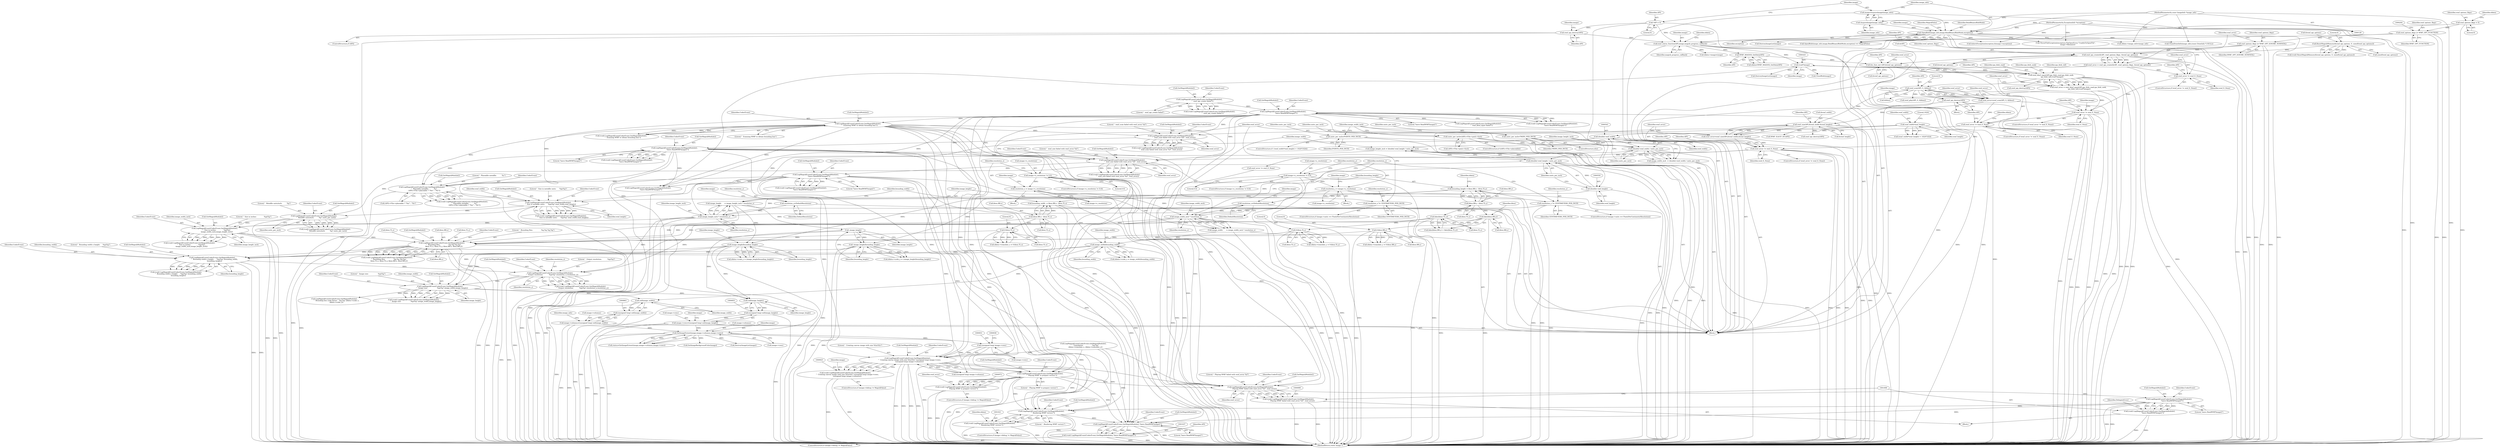 digraph "0_ImageMagick_f6e9d0d9955e85bdd7540b251cd50d598dacc5e6_74@pointer" {
"1000930" [label="(Call,(unsigned long) image->rows)"];
"1000896" [label="(Call,SetImageExtent(image,image->columns,image->rows))"];
"1000324" [label="(Call,(void*)image)"];
"1000258" [label="(Call,wmf_status_function(API,image,magick_progress_callback))"];
"1000234" [label="(Call,wmf_api_destroy(API))"];
"1000155" [label="(Call,*API = 0)"];
"1000166" [label="(Call,OpenBlob(image_info,image,ReadBinaryBlobMode,exception))"];
"1000162" [label="(Call,AcquireImage(image_info))"];
"1000129" [label="(MethodParameterIn,const ImageInfo *image_info)"];
"1000160" [label="(Call,image=AcquireImage(image_info))"];
"1000130" [label="(MethodParameterIn,ExceptionInfo *exception)"];
"1000858" [label="(Call,image->columns=(unsigned long) ceil(image_width))"];
"1000862" [label="(Call,(unsigned long) ceil(image_width))"];
"1000864" [label="(Call,ceil(image_width))"];
"1000754" [label="(Call,LogMagickEvent(CoderEvent,GetMagickModule(),\n        \"  Image size:                  %gx%g\",image_width,image_height))"];
"1000746" [label="(Call,LogMagickEvent(CoderEvent,GetMagickModule(),\n        \"  Output resolution:           %gx%g\",resolution_x,resolution_y))"];
"1000738" [label="(Call,LogMagickEvent(CoderEvent,GetMagickModule(),\n        \"  Bounding width x height:     %gx%g\",bounding_width,\n        bounding_height))"];
"1000712" [label="(Call,LogMagickEvent(CoderEvent,GetMagickModule(),\n        \"  Bounding Box:                %g,%g %g,%g\",\n        bbox.TL.x, bbox.TL.y, bbox.BR.x, bbox.BR.y))"];
"1000704" [label="(Call,LogMagickEvent(CoderEvent,GetMagickModule(),\n        \"  Size in inches:              %gx%g\",\n        image_width_inch,image_height_inch))"];
"1000697" [label="(Call,LogMagickEvent(CoderEvent,GetMagickModule(),\n        \"  Metafile units/inch:         %g\",units_per_inch))"];
"1000689" [label="(Call,LogMagickEvent(CoderEvent,GetMagickModule(),\n        \"  Size in metafile units:      %gx%g\",wmf_width,wmf_height))"];
"1000675" [label="(Call,LogMagickEvent(CoderEvent,GetMagickModule(),\n         \"  Placeable metafile:          %s\",\n         (API)->File->placeable ? \"Yes\" : \"No\"))"];
"1000376" [label="(Call,LogMagickEvent(CoderEvent,GetMagickModule(),\n      \"  Scanning WMF to obtain bounding box\"))"];
"1000251" [label="(Call,LogMagickEvent(CoderEvent,GetMagickModule(),\n            \"leave ReadWMFImage()\"))"];
"1000245" [label="(Call,LogMagickEvent(CoderEvent,GetMagickModule(),\n            \"  wmf_api_create failed\"))"];
"1000410" [label="(Call,LogMagickEvent(CoderEvent,GetMagickModule(),\n            \"leave ReadWMFImage()\"))"];
"1000403" [label="(Call,LogMagickEvent(CoderEvent,GetMagickModule(),\n            \"  wmf_scan failed with wmf_error %d\", wmf_error))"];
"1000388" [label="(Call,wmf_error != wmf_E_None)"];
"1000380" [label="(Call,wmf_error=wmf_scan(API, 0, &bbox))"];
"1000382" [label="(Call,wmf_scan(API, 0, &bbox))"];
"1000319" [label="(Call,wmf_bbuf_input(API,ipa_blob_read,ipa_blob_seek,\n    ipa_blob_tell,(void*)image))"];
"1000313" [label="(Call,lite_font_init (API,&wmf_api_options))"];
"1000264" [label="(Call,WMF_MAGICK_GetData(API))"];
"1000221" [label="(Call,wmf_api_create(&API, wmf_options_flags, &wmf_api_options))"];
"1000216" [label="(Call,wmf_options_flags |= WMF_OPT_IGNORE_NONFATAL)"];
"1000200" [label="(Call,wmf_options_flags |= WMF_OPT_FUNCTION)"];
"1000146" [label="(Call,wmf_options_flags = 0)"];
"1000205" [label="(Call,ResetMagickMemory(&wmf_api_options, 0, sizeof(wmf_api_options)))"];
"1000328" [label="(Call,wmf_error != wmf_E_None)"];
"1000317" [label="(Call,wmf_error = wmf_bbuf_input(API,ipa_blob_read,ipa_blob_seek,\n    ipa_blob_tell,(void*)image))"];
"1000228" [label="(Call,wmf_error != wmf_E_None)"];
"1000219" [label="(Call,wmf_error = wmf_api_create(&API, wmf_options_flags, &wmf_api_options))"];
"1000501" [label="(Call,LogMagickEvent(CoderEvent,GetMagickModule(),\n            \"leave ReadWMFImage()\"))"];
"1000494" [label="(Call,LogMagickEvent(CoderEvent,GetMagickModule(),\n            \"  wmf_size failed with wmf_error %d\", wmf_error))"];
"1000479" [label="(Call,wmf_error != wmf_E_None)"];
"1000470" [label="(Call,wmf_error=wmf_size(API,&wmf_width,&wmf_height))"];
"1000472" [label="(Call,wmf_size(API,&wmf_width,&wmf_height))"];
"1000392" [label="(Call,wmf_api_destroy(API))"];
"1000542" [label="(Call,(double) wmf_width)"];
"1000526" [label="(Call,wmf_width*wmf_height)"];
"1000549" [label="(Call,(double) wmf_height)"];
"1000548" [label="(Call,(double) wmf_height / units_per_inch)"];
"1000541" [label="(Call,(double) wmf_width / units_per_inch)"];
"1000532" [label="(Call,units_per_inch=POINTS_PER_INCH)"];
"1000514" [label="(Call,units_per_inch=(API)->File->pmh->Inch)"];
"1000536" [label="(Call,units_per_inch=TWIPS_PER_INCH)"];
"1000555" [label="(Call,image_width_inch * resolution_x)"];
"1000539" [label="(Call,image_width_inch  = (double) wmf_width / units_per_inch)"];
"1000456" [label="(Call,resolution_x = image->x_resolution)"];
"1000450" [label="(Call,image->x_resolution != 0.0)"];
"1000467" [label="(Call,resolution_x *= CENTIMETERS_PER_INCH)"];
"1000446" [label="(Call,resolution_x=DefaultResolution)"];
"1000560" [label="(Call,image_height_inch * resolution_y)"];
"1000546" [label="(Call,image_height_inch = (double) wmf_height / units_per_inch)"];
"1000422" [label="(Call,resolution_y=DefaultResolution)"];
"1000432" [label="(Call,resolution_y = image->y_resolution)"];
"1000426" [label="(Call,image->y_resolution != 0.0)"];
"1000443" [label="(Call,resolution_y *= CENTIMETERS_PER_INCH)"];
"1000600" [label="(Call,0-bbox.TL.x)"];
"1000565" [label="(Call,bbox.BR.x - bbox.TL.x)"];
"1000638" [label="(Call,0-bbox.TL.y)"];
"1000620" [label="(Call,fabs(bbox.TL.y))"];
"1000578" [label="(Call,bbox.BR.y - bbox.TL.y)"];
"1000659" [label="(Call,0-bbox.BR.y)"];
"1000614" [label="(Call,fabs(bbox.BR.y))"];
"1000593" [label="(Call,image_width/bounding_width)"];
"1000553" [label="(Call,image_width       = image_width_inch * resolution_x)"];
"1000563" [label="(Call,bounding_width  = bbox.BR.x - bbox.TL.x)"];
"1000631" [label="(Call,image_height/bounding_height)"];
"1000558" [label="(Call,image_height      = image_height_inch * resolution_y)"];
"1000576" [label="(Call,bounding_height = bbox.BR.y - bbox.TL.y)"];
"1000651" [label="(Call,-image_height/bounding_height)"];
"1000652" [label="(Call,-image_height)"];
"1000850" [label="(Call,image->rows=(unsigned long) ceil(image_height))"];
"1000854" [label="(Call,(unsigned long) ceil(image_height))"];
"1000856" [label="(Call,ceil(image_height))"];
"1000926" [label="(Call,LogMagickEvent(CoderEvent,GetMagickModule(),\n        \"  Creating canvas image with size %lux%lu\",(unsigned long) image->rows,\n       (unsigned long) image->columns))"];
"1000924" [label="(Call,(void) LogMagickEvent(CoderEvent,GetMagickModule(),\n        \"  Creating canvas image with size %lux%lu\",(unsigned long) image->rows,\n       (unsigned long) image->columns))"];
"1000973" [label="(Call,LogMagickEvent(CoderEvent,GetMagickModule(),\n      \"  Playing WMF to prepare vectors\"))"];
"1000971" [label="(Call,(void) LogMagickEvent(CoderEvent,GetMagickModule(),\n      \"  Playing WMF to prepare vectors\"))"];
"1001000" [label="(Call,LogMagickEvent(CoderEvent,GetMagickModule(),\n            \"  Playing WMF failed with wmf_error %d\", wmf_error))"];
"1000998" [label="(Call,(void) LogMagickEvent(CoderEvent,GetMagickModule(),\n            \"  Playing WMF failed with wmf_error %d\", wmf_error))"];
"1001007" [label="(Call,LogMagickEvent(CoderEvent,GetMagickModule(),\n            \"leave ReadWMFImage()\"))"];
"1001005" [label="(Call,(void) LogMagickEvent(CoderEvent,GetMagickModule(),\n            \"leave ReadWMFImage()\"))"];
"1001022" [label="(Call,LogMagickEvent(CoderEvent,GetMagickModule(),\n      \"  Rendering WMF vectors\"))"];
"1001020" [label="(Call,(void) LogMagickEvent(CoderEvent,GetMagickModule(),\n      \"  Rendering WMF vectors\"))"];
"1001038" [label="(Call,LogMagickEvent(CoderEvent,GetMagickModule(),\"leave ReadWMFImage()\"))"];
"1001036" [label="(Call,(void) LogMagickEvent(CoderEvent,GetMagickModule(),\"leave ReadWMFImage()\"))"];
"1000752" [label="(Call,(void) LogMagickEvent(CoderEvent,GetMagickModule(),\n        \"  Image size:                  %gx%g\",image_width,image_height))"];
"1000639" [label="(Literal,0)"];
"1000479" [label="(Call,wmf_error != wmf_E_None)"];
"1000498" [label="(Identifier,wmf_error)"];
"1000869" [label="(Identifier,image_info)"];
"1000877" [label="(Call,CloseBlob(image))"];
"1000901" [label="(Call,image->rows)"];
"1000897" [label="(Identifier,image)"];
"1000710" [label="(Call,(void) LogMagickEvent(CoderEvent,GetMagickModule(),\n        \"  Bounding Box:                %g,%g %g,%g\",\n        bbox.TL.x, bbox.TL.y, bbox.BR.x, bbox.BR.y))"];
"1000234" [label="(Call,wmf_api_destroy(API))"];
"1000713" [label="(Identifier,CoderEvent)"];
"1000751" [label="(Identifier,resolution_y)"];
"1000162" [label="(Call,AcquireImage(image_info))"];
"1000248" [label="(Literal,\"  wmf_api_create failed\")"];
"1000314" [label="(Identifier,API)"];
"1000546" [label="(Call,image_height_inch = (double) wmf_height / units_per_inch)"];
"1000558" [label="(Call,image_height      = image_height_inch * resolution_y)"];
"1000579" [label="(Call,bbox.BR.y)"];
"1000384" [label="(Literal,0)"];
"1000749" [label="(Literal,\"  Output resolution:           %gx%g\")"];
"1000692" [label="(Literal,\"  Size in metafile units:      %gx%g\")"];
"1000427" [label="(Call,image->y_resolution)"];
"1000549" [label="(Call,(double) wmf_height)"];
"1000243" [label="(Call,(void) LogMagickEvent(CoderEvent,GetMagickModule(),\n            \"  wmf_api_create failed\"))"];
"1000534" [label="(Identifier,POINTS_PER_INCH)"];
"1000594" [label="(Identifier,image_width)"];
"1000997" [label="(Block,)"];
"1000222" [label="(Call,&API)"];
"1001030" [label="(ControlStructure,if (image->debug != MagickFalse))"];
"1001001" [label="(Identifier,CoderEvent)"];
"1000561" [label="(Identifier,image_height_inch)"];
"1000651" [label="(Call,-image_height/bounding_height)"];
"1000857" [label="(Identifier,image_height)"];
"1000898" [label="(Call,image->columns)"];
"1000449" [label="(ControlStructure,if (image->x_resolution != 0.0))"];
"1000502" [label="(Identifier,CoderEvent)"];
"1000313" [label="(Call,lite_font_init (API,&wmf_api_options))"];
"1000216" [label="(Call,wmf_options_flags |= WMF_OPT_IGNORE_NONFATAL)"];
"1000148" [label="(Literal,0)"];
"1000147" [label="(Identifier,wmf_options_flags)"];
"1000998" [label="(Call,(void) LogMagickEvent(CoderEvent,GetMagickModule(),\n            \"  Playing WMF failed with wmf_error %d\", wmf_error))"];
"1000690" [label="(Identifier,CoderEvent)"];
"1000536" [label="(Call,units_per_inch=TWIPS_PER_INCH)"];
"1000401" [label="(Call,(void) LogMagickEvent(CoderEvent,GetMagickModule(),\n            \"  wmf_scan failed with wmf_error %d\", wmf_error))"];
"1000894" [label="(Call,status=SetImageExtent(image,image->columns,image->rows))"];
"1000455" [label="(Block,)"];
"1000156" [label="(Identifier,API)"];
"1000758" [label="(Identifier,image_width)"];
"1000652" [label="(Call,-image_height)"];
"1000472" [label="(Call,wmf_size(API,&wmf_width,&wmf_height))"];
"1000163" [label="(Identifier,image_info)"];
"1000392" [label="(Call,wmf_api_destroy(API))"];
"1000862" [label="(Call,(unsigned long) ceil(image_width))"];
"1000864" [label="(Call,ceil(image_width))"];
"1000973" [label="(Call,LogMagickEvent(CoderEvent,GetMagickModule(),\n      \"  Playing WMF to prepare vectors\"))"];
"1000478" [label="(ControlStructure,if (wmf_error != wmf_E_None))"];
"1000232" [label="(ControlStructure,if (API))"];
"1000742" [label="(Identifier,bounding_width)"];
"1000218" [label="(Identifier,WMF_OPT_IGNORE_NONFATAL)"];
"1000380" [label="(Call,wmf_error=wmf_scan(API, 0, &bbox))"];
"1000324" [label="(Call,(void*)image)"];
"1000976" [label="(Literal,\"  Playing WMF to prepare vectors\")"];
"1000235" [label="(Identifier,API)"];
"1000554" [label="(Identifier,image_width)"];
"1000539" [label="(Call,image_width_inch  = (double) wmf_width / units_per_inch)"];
"1000353" [label="(Call,ThrowFileException(exception,FileOpenError,\"UnableToOpenFile\",\n        image->filename))"];
"1000731" [label="(Call,bbox.BR.y)"];
"1000264" [label="(Call,WMF_MAGICK_GetData(API))"];
"1000426" [label="(Call,image->y_resolution != 0.0)"];
"1000631" [label="(Call,image_height/bounding_height)"];
"1001022" [label="(Call,LogMagickEvent(CoderEvent,GetMagickModule(),\n      \"  Rendering WMF vectors\"))"];
"1000160" [label="(Call,image=AcquireImage(image_info))"];
"1000425" [label="(ControlStructure,if (image->y_resolution != 0.0))"];
"1000381" [label="(Identifier,wmf_error)"];
"1000677" [label="(Call,GetMagickModule())"];
"1000963" [label="(Call,SetImageBackgroundColor(image))"];
"1001038" [label="(Call,LogMagickEvent(CoderEvent,GetMagickModule(),\"leave ReadWMFImage()\"))"];
"1000541" [label="(Call,(double) wmf_width / units_per_inch)"];
"1000556" [label="(Identifier,image_width_inch)"];
"1000393" [label="(Identifier,API)"];
"1001036" [label="(Call,(void) LogMagickEvent(CoderEvent,GetMagickModule(),\"leave ReadWMFImage()\"))"];
"1000535" [label="(ControlStructure,else)"];
"1000202" [label="(Identifier,WMF_OPT_FUNCTION)"];
"1000566" [label="(Call,bbox.BR.x)"];
"1000437" [label="(ControlStructure,if (image->units == PixelsPerCentimeterResolution))"];
"1000748" [label="(Call,GetMagickModule())"];
"1000205" [label="(Call,ResetMagickMemory(&wmf_api_options, 0, sizeof(wmf_api_options)))"];
"1000391" [label="(Block,)"];
"1000927" [label="(Identifier,CoderEvent)"];
"1001000" [label="(Call,LogMagickEvent(CoderEvent,GetMagickModule(),\n            \"  Playing WMF failed with wmf_error %d\", wmf_error))"];
"1000679" [label="(Call,(API)->File->placeable ? \"Yes\" : \"No\")"];
"1000501" [label="(Call,LogMagickEvent(CoderEvent,GetMagickModule(),\n            \"leave ReadWMFImage()\"))"];
"1000497" [label="(Literal,\"  wmf_size failed with wmf_error %d\")"];
"1000445" [label="(Identifier,CENTIMETERS_PER_INCH)"];
"1000704" [label="(Call,LogMagickEvent(CoderEvent,GetMagickModule(),\n        \"  Size in inches:              %gx%g\",\n        image_width_inch,image_height_inch))"];
"1000709" [label="(Identifier,image_height_inch)"];
"1000254" [label="(Literal,\"leave ReadWMFImage()\")"];
"1000461" [label="(ControlStructure,if (image->units == PixelsPerCentimeterResolution))"];
"1000385" [label="(Call,&bbox)"];
"1001024" [label="(Call,GetMagickModule())"];
"1000697" [label="(Call,LogMagickEvent(CoderEvent,GetMagickModule(),\n        \"  Metafile units/inch:         %g\",units_per_inch))"];
"1000167" [label="(Identifier,image_info)"];
"1000747" [label="(Identifier,CoderEvent)"];
"1000422" [label="(Call,resolution_y=DefaultResolution)"];
"1000600" [label="(Call,0-bbox.TL.x)"];
"1000431" [label="(Block,)"];
"1000225" [label="(Call,&wmf_api_options)"];
"1000975" [label="(Call,GetMagickModule())"];
"1000251" [label="(Call,LogMagickEvent(CoderEvent,GetMagickModule(),\n            \"leave ReadWMFImage()\"))"];
"1000708" [label="(Identifier,image_width_inch)"];
"1000194" [label="(Call,DestroyImageList(image))"];
"1000271" [label="(Call,ddata->image_info=image_info)"];
"1000219" [label="(Call,wmf_error = wmf_api_create(&API, wmf_options_flags, &wmf_api_options))"];
"1000263" [label="(Identifier,ddata)"];
"1001039" [label="(Identifier,CoderEvent)"];
"1000388" [label="(Call,wmf_error != wmf_E_None)"];
"1000397" [label="(Identifier,image)"];
"1000457" [label="(Identifier,resolution_x)"];
"1000458" [label="(Call,image->x_resolution)"];
"1000916" [label="(Call,DestroyImageList(image))"];
"1000262" [label="(Call,ddata=WMF_MAGICK_GetData(API))"];
"1000377" [label="(Identifier,CoderEvent)"];
"1000406" [label="(Literal,\"  wmf_scan failed with wmf_error %d\")"];
"1000320" [label="(Identifier,API)"];
"1000152" [label="(Identifier,ddata)"];
"1000530" [label="(Literal,1024)"];
"1000627" [label="(Call,ddata->scale_y = (image_height/bounding_height))"];
"1000965" [label="(ControlStructure,if (image->debug != MagickFalse))"];
"1000551" [label="(Identifier,wmf_height)"];
"1000736" [label="(Call,(void) LogMagickEvent(CoderEvent,GetMagickModule(),\n        \"  Bounding width x height:     %gx%g\",bounding_width,\n        bounding_height))"];
"1000492" [label="(Call,(void) LogMagickEvent(CoderEvent,GetMagickModule(),\n            \"  wmf_size failed with wmf_error %d\", wmf_error))"];
"1000746" [label="(Call,LogMagickEvent(CoderEvent,GetMagickModule(),\n        \"  Output resolution:           %gx%g\",resolution_x,resolution_y))"];
"1000496" [label="(Call,GetMagickModule())"];
"1000790" [label="(Call,WMF_ELICIT_DC(API))"];
"1000508" [label="(ControlStructure,if ((API)->File->placeable))"];
"1000326" [label="(Identifier,image)"];
"1000433" [label="(Identifier,resolution_y)"];
"1000623" [label="(Identifier,bbox)"];
"1000168" [label="(Identifier,image)"];
"1000673" [label="(Call,(void) LogMagickEvent(CoderEvent,GetMagickModule(),\n         \"  Placeable metafile:          %s\",\n         (API)->File->placeable ? \"Yes\" : \"No\"))"];
"1001005" [label="(Call,(void) LogMagickEvent(CoderEvent,GetMagickModule(),\n            \"leave ReadWMFImage()\"))"];
"1000532" [label="(Call,units_per_inch=POINTS_PER_INCH)"];
"1000220" [label="(Identifier,wmf_error)"];
"1000474" [label="(Call,&wmf_width)"];
"1000985" [label="(Call,wmf_error != wmf_E_None)"];
"1000533" [label="(Identifier,units_per_inch)"];
"1000227" [label="(ControlStructure,if (wmf_error != wmf_E_None))"];
"1000526" [label="(Call,wmf_width*wmf_height)"];
"1000315" [label="(Call,&wmf_api_options)"];
"1000514" [label="(Call,units_per_inch=(API)->File->pmh->Inch)"];
"1000620" [label="(Call,fabs(bbox.TL.y))"];
"1001023" [label="(Identifier,CoderEvent)"];
"1000203" [label="(Call,(void) ResetMagickMemory(&wmf_api_options, 0, sizeof(wmf_api_options)))"];
"1000860" [label="(Identifier,image)"];
"1000332" [label="(Call,wmf_api_destroy(API))"];
"1000614" [label="(Call,fabs(bbox.BR.y))"];
"1000647" [label="(Call,ddata->scale_y = (-image_height/bounding_height))"];
"1000741" [label="(Literal,\"  Bounding width x height:     %gx%g\")"];
"1001002" [label="(Call,GetMagickModule())"];
"1000343" [label="(Call,LogMagickEvent(CoderEvent,GetMagickModule(),\n            \"  wmf_bbuf_input failed\"))"];
"1000744" [label="(Call,(void) LogMagickEvent(CoderEvent,GetMagickModule(),\n        \"  Output resolution:           %gx%g\",resolution_x,resolution_y))"];
"1001041" [label="(Literal,\"leave ReadWMFImage()\")"];
"1000494" [label="(Call,LogMagickEvent(CoderEvent,GetMagickModule(),\n            \"  wmf_size failed with wmf_error %d\", wmf_error))"];
"1000266" [label="(Call,ddata->image=image)"];
"1000483" [label="(Call,wmf_api_destroy(API))"];
"1000943" [label="(Identifier,image)"];
"1000200" [label="(Call,wmf_options_flags |= WMF_OPT_FUNCTION)"];
"1001028" [label="(Identifier,ddata)"];
"1000410" [label="(Call,LogMagickEvent(CoderEvent,GetMagickModule(),\n            \"leave ReadWMFImage()\"))"];
"1000715" [label="(Literal,\"  Bounding Box:                %g,%g %g,%g\")"];
"1000166" [label="(Call,OpenBlob(image_info,image,ReadBinaryBlobMode,exception))"];
"1000562" [label="(Identifier,resolution_y)"];
"1000379" [label="(Literal,\"  Scanning WMF to obtain bounding box\")"];
"1000208" [label="(Literal,0)"];
"1000428" [label="(Identifier,image)"];
"1000330" [label="(Identifier,wmf_E_None)"];
"1000865" [label="(Identifier,image_width)"];
"1000756" [label="(Call,GetMagickModule())"];
"1000887" [label="(Call,LogMagickEvent(CoderEvent,GetMagickModule(),\n           \"leave ReadWMFImage()\"))"];
"1000979" [label="(Call,wmf_play(API, 0, &bbox))"];
"1000424" [label="(Identifier,DefaultResolution)"];
"1000553" [label="(Call,image_width       = image_width_inch * resolution_x)"];
"1000515" [label="(Identifier,units_per_inch)"];
"1000452" [label="(Identifier,image)"];
"1000755" [label="(Identifier,CoderEvent)"];
"1000454" [label="(Literal,0.0)"];
"1000660" [label="(Literal,0)"];
"1000448" [label="(Identifier,DefaultResolution)"];
"1000932" [label="(Call,image->rows)"];
"1001008" [label="(Identifier,CoderEvent)"];
"1000706" [label="(Call,GetMagickModule())"];
"1000633" [label="(Identifier,bounding_height)"];
"1000430" [label="(Literal,0.0)"];
"1000615" [label="(Call,bbox.BR.y)"];
"1000130" [label="(MethodParameterIn,ExceptionInfo *exception)"];
"1000659" [label="(Call,0-bbox.BR.y)"];
"1000716" [label="(Call,bbox.TL.x)"];
"1000678" [label="(Literal,\"  Placeable metafile:          %s\")"];
"1000469" [label="(Identifier,CENTIMETERS_PER_INCH)"];
"1000407" [label="(Identifier,wmf_error)"];
"1000571" [label="(Call,bbox.TL.x)"];
"1000689" [label="(Call,LogMagickEvent(CoderEvent,GetMagickModule(),\n        \"  Size in metafile units:      %gx%g\",wmf_width,wmf_height))"];
"1000596" [label="(Call,ddata->translate_x = 0-bbox.TL.x)"];
"1000714" [label="(Call,GetMagickModule())"];
"1000654" [label="(Identifier,bounding_height)"];
"1000224" [label="(Identifier,wmf_options_flags)"];
"1000974" [label="(Identifier,CoderEvent)"];
"1001003" [label="(Literal,\"  Playing WMF failed with wmf_error %d\")"];
"1001004" [label="(Identifier,wmf_error)"];
"1000595" [label="(Identifier,bounding_width)"];
"1000446" [label="(Call,resolution_x=DefaultResolution)"];
"1000559" [label="(Identifier,image_height)"];
"1000909" [label="(Call,InheritException(exception,&image->exception))"];
"1000544" [label="(Identifier,wmf_width)"];
"1000759" [label="(Identifier,image_height)"];
"1000434" [label="(Call,image->y_resolution)"];
"1000726" [label="(Call,bbox.BR.x)"];
"1000239" [label="(Identifier,image)"];
"1000319" [label="(Call,wmf_bbuf_input(API,ipa_blob_read,ipa_blob_seek,\n    ipa_blob_tell,(void*)image))"];
"1000161" [label="(Identifier,image)"];
"1000503" [label="(Call,GetMagickModule())"];
"1001009" [label="(Call,GetMagickModule())"];
"1000456" [label="(Call,resolution_x = image->x_resolution)"];
"1000858" [label="(Call,image->columns=(unsigned long) ceil(image_width))"];
"1000929" [label="(Literal,\"  Creating canvas image with size %lux%lu\")"];
"1000576" [label="(Call,bounding_height = bbox.BR.y - bbox.TL.y)"];
"1000484" [label="(Identifier,API)"];
"1001025" [label="(Literal,\"  Rendering WMF vectors\")"];
"1000926" [label="(Call,LogMagickEvent(CoderEvent,GetMagickModule(),\n        \"  Creating canvas image with size %lux%lu\",(unsigned long) image->rows,\n       (unsigned long) image->columns))"];
"1000333" [label="(Identifier,API)"];
"1000383" [label="(Identifier,API)"];
"1000481" [label="(Identifier,wmf_E_None)"];
"1000555" [label="(Call,image_width_inch * resolution_x)"];
"1000206" [label="(Call,&wmf_api_options)"];
"1000228" [label="(Call,wmf_error != wmf_E_None)"];
"1000451" [label="(Call,image->x_resolution)"];
"1000411" [label="(Identifier,CoderEvent)"];
"1000701" [label="(Identifier,units_per_inch)"];
"1000971" [label="(Call,(void) LogMagickEvent(CoderEvent,GetMagickModule(),\n      \"  Playing WMF to prepare vectors\"))"];
"1000557" [label="(Identifier,resolution_x)"];
"1000640" [label="(Call,bbox.TL.y)"];
"1000473" [label="(Identifier,API)"];
"1000757" [label="(Literal,\"  Image size:                  %gx%g\")"];
"1000221" [label="(Call,wmf_api_create(&API, wmf_options_flags, &wmf_api_options))"];
"1000935" [label="(Call,(unsigned long) image->columns)"];
"1000129" [label="(MethodParameterIn,const ImageInfo *image_info)"];
"1000376" [label="(Call,LogMagickEvent(CoderEvent,GetMagickModule(),\n      \"  Scanning WMF to obtain bounding box\"))"];
"1000209" [label="(Call,sizeof(wmf_api_options))"];
"1000249" [label="(Call,(void) LogMagickEvent(CoderEvent,GetMagickModule(),\n            \"leave ReadWMFImage()\"))"];
"1000750" [label="(Identifier,resolution_x)"];
"1000468" [label="(Identifier,resolution_x)"];
"1000229" [label="(Identifier,wmf_error)"];
"1000405" [label="(Call,GetMagickModule())"];
"1000601" [label="(Literal,0)"];
"1000170" [label="(Identifier,exception)"];
"1000389" [label="(Identifier,wmf_error)"];
"1000258" [label="(Call,wmf_status_function(API,image,magick_progress_callback))"];
"1000707" [label="(Literal,\"  Size in inches:              %gx%g\")"];
"1000413" [label="(Literal,\"leave ReadWMFImage()\")"];
"1001020" [label="(Call,(void) LogMagickEvent(CoderEvent,GetMagickModule(),\n      \"  Rendering WMF vectors\"))"];
"1000693" [label="(Identifier,wmf_width)"];
"1000495" [label="(Identifier,CoderEvent)"];
"1000705" [label="(Identifier,CoderEvent)"];
"1000329" [label="(Identifier,wmf_error)"];
"1001040" [label="(Call,GetMagickModule())"];
"1000552" [label="(Identifier,units_per_inch)"];
"1000525" [label="(Call,(wmf_width*wmf_height) < 1024*1024)"];
"1000201" [label="(Identifier,wmf_options_flags)"];
"1000259" [label="(Identifier,API)"];
"1000390" [label="(Identifier,wmf_E_None)"];
"1000560" [label="(Call,image_height_inch * resolution_y)"];
"1000591" [label="(Identifier,ddata)"];
"1000540" [label="(Identifier,image_width_inch)"];
"1000217" [label="(Identifier,wmf_options_flags)"];
"1000252" [label="(Identifier,CoderEvent)"];
"1000564" [label="(Identifier,bounding_width)"];
"1000547" [label="(Identifier,image_height_inch)"];
"1000563" [label="(Call,bounding_width  = bbox.BR.x - bbox.TL.x)"];
"1000443" [label="(Call,resolution_y *= CENTIMETERS_PER_INCH)"];
"1000382" [label="(Call,wmf_scan(API, 0, &bbox))"];
"1000721" [label="(Call,bbox.TL.y)"];
"1000450" [label="(Call,image->x_resolution != 0.0)"];
"1000653" [label="(Identifier,image_height)"];
"1000131" [label="(Block,)"];
"1000378" [label="(Call,GetMagickModule())"];
"1000634" [label="(Call,ddata->translate_y = 0-bbox.TL.y)"];
"1000528" [label="(Identifier,wmf_height)"];
"1000423" [label="(Identifier,resolution_y)"];
"1000260" [label="(Identifier,image)"];
"1000632" [label="(Identifier,image_height)"];
"1000694" [label="(Identifier,wmf_height)"];
"1000524" [label="(ControlStructure,if ( (wmf_width*wmf_height) < 1024*1024))"];
"1000419" [label="(Identifier,ddata)"];
"1000280" [label="(Call,CloneDrawInfo(image_info,(const DrawInfo *) NULL))"];
"1000253" [label="(Call,GetMagickModule())"];
"1001050" [label="(MethodReturn,static Image *)"];
"1000504" [label="(Literal,\"leave ReadWMFImage()\")"];
"1000403" [label="(Call,LogMagickEvent(CoderEvent,GetMagickModule(),\n            \"  wmf_scan failed with wmf_error %d\", wmf_error))"];
"1001007" [label="(Call,LogMagickEvent(CoderEvent,GetMagickModule(),\n            \"leave ReadWMFImage()\"))"];
"1000321" [label="(Identifier,ipa_blob_read)"];
"1000700" [label="(Literal,\"  Metafile units/inch:         %g\")"];
"1000246" [label="(Identifier,CoderEvent)"];
"1000387" [label="(ControlStructure,if (wmf_error != wmf_E_None))"];
"1000447" [label="(Identifier,resolution_x)"];
"1000165" [label="(Call,OpenBlob(image_info,image,ReadBinaryBlobMode,exception) == MagickFalse)"];
"1000851" [label="(Call,image->rows)"];
"1000247" [label="(Call,GetMagickModule())"];
"1000362" [label="(Call,DestroyImageList(image))"];
"1000738" [label="(Call,LogMagickEvent(CoderEvent,GetMagickModule(),\n        \"  Bounding width x height:     %gx%g\",bounding_width,\n        bounding_height))"];
"1000928" [label="(Call,GetMagickModule())"];
"1000687" [label="(Call,(void) LogMagickEvent(CoderEvent,GetMagickModule(),\n        \"  Size in metafile units:      %gx%g\",wmf_width,wmf_height))"];
"1000476" [label="(Call,&wmf_height)"];
"1000584" [label="(Call,bbox.TL.y)"];
"1000527" [label="(Identifier,wmf_width)"];
"1000467" [label="(Call,resolution_x *= CENTIMETERS_PER_INCH)"];
"1000850" [label="(Call,image->rows=(unsigned long) ceil(image_height))"];
"1000676" [label="(Identifier,CoderEvent)"];
"1000545" [label="(Identifier,units_per_inch)"];
"1000516" [label="(Call,(API)->File->pmh->Inch)"];
"1000146" [label="(Call,wmf_options_flags = 0)"];
"1000754" [label="(Call,LogMagickEvent(CoderEvent,GetMagickModule(),\n        \"  Image size:                  %gx%g\",image_width,image_height))"];
"1000702" [label="(Call,(void) LogMagickEvent(CoderEvent,GetMagickModule(),\n        \"  Size in inches:              %gx%g\",\n        image_width_inch,image_height_inch))"];
"1000743" [label="(Identifier,bounding_height)"];
"1000593" [label="(Call,image_width/bounding_width)"];
"1001043" [label="(Identifier,API)"];
"1000548" [label="(Call,(double) wmf_height / units_per_inch)"];
"1000655" [label="(Call,ddata->translate_y = 0-bbox.BR.y)"];
"1000774" [label="(Call,LogMagickEvent(CoderEvent,GetMagickModule(),\n        \"  Translation:                 %g,%g\",\n        ddata->translate_x, ddata->translate_y))"];
"1000538" [label="(Identifier,TWIPS_PER_INCH)"];
"1000578" [label="(Call,bbox.BR.y - bbox.TL.y)"];
"1000854" [label="(Call,(unsigned long) ceil(image_height))"];
"1000374" [label="(Call,(void) LogMagickEvent(CoderEvent,GetMagickModule(),\n      \"  Scanning WMF to obtain bounding box\"))"];
"1000978" [label="(Identifier,wmf_error)"];
"1000155" [label="(Call,*API = 0)"];
"1000408" [label="(Call,(void) LogMagickEvent(CoderEvent,GetMagickModule(),\n            \"leave ReadWMFImage()\"))"];
"1000480" [label="(Identifier,wmf_error)"];
"1000432" [label="(Call,resolution_y = image->y_resolution)"];
"1000328" [label="(Call,wmf_error != wmf_E_None)"];
"1000613" [label="(Call,fabs(bbox.BR.y) > fabs(bbox.TL.y))"];
"1000327" [label="(ControlStructure,if (wmf_error != wmf_E_None))"];
"1000695" [label="(Call,(void) LogMagickEvent(CoderEvent,GetMagickModule(),\n        \"  Metafile units/inch:         %g\",units_per_inch))"];
"1000440" [label="(Identifier,image)"];
"1000511" [label="(Identifier,API)"];
"1000712" [label="(Call,LogMagickEvent(CoderEvent,GetMagickModule(),\n        \"  Bounding Box:                %g,%g %g,%g\",\n        bbox.TL.x, bbox.TL.y, bbox.BR.x, bbox.BR.y))"];
"1000318" [label="(Identifier,wmf_error)"];
"1000918" [label="(ControlStructure,if (image->debug != MagickFalse))"];
"1000230" [label="(Identifier,wmf_E_None)"];
"1000661" [label="(Call,bbox.BR.y)"];
"1000698" [label="(Identifier,CoderEvent)"];
"1000233" [label="(Identifier,API)"];
"1000675" [label="(Call,LogMagickEvent(CoderEvent,GetMagickModule(),\n         \"  Placeable metafile:          %s\",\n         (API)->File->placeable ? \"Yes\" : \"No\"))"];
"1001010" [label="(Literal,\"leave ReadWMFImage()\")"];
"1000740" [label="(Call,GetMagickModule())"];
"1000542" [label="(Call,(double) wmf_width)"];
"1000699" [label="(Call,GetMagickModule())"];
"1000245" [label="(Call,LogMagickEvent(CoderEvent,GetMagickModule(),\n            \"  wmf_api_create failed\"))"];
"1000171" [label="(Identifier,MagickFalse)"];
"1000371" [label="(Identifier,image)"];
"1000577" [label="(Identifier,bounding_height)"];
"1000261" [label="(Identifier,magick_progress_callback)"];
"1000470" [label="(Call,wmf_error=wmf_size(API,&wmf_width,&wmf_height))"];
"1000471" [label="(Identifier,wmf_error)"];
"1000924" [label="(Call,(void) LogMagickEvent(CoderEvent,GetMagickModule(),\n        \"  Creating canvas image with size %lux%lu\",(unsigned long) image->rows,\n       (unsigned long) image->columns))"];
"1000638" [label="(Call,0-bbox.TL.y)"];
"1000930" [label="(Call,(unsigned long) image->rows)"];
"1000444" [label="(Identifier,resolution_y)"];
"1000739" [label="(Identifier,CoderEvent)"];
"1000322" [label="(Identifier,ipa_blob_seek)"];
"1000859" [label="(Call,image->columns)"];
"1000464" [label="(Identifier,image)"];
"1000565" [label="(Call,bbox.BR.x - bbox.TL.x)"];
"1000157" [label="(Literal,0)"];
"1000896" [label="(Call,SetImageExtent(image,image->columns,image->rows))"];
"1000317" [label="(Call,wmf_error = wmf_bbuf_input(API,ipa_blob_read,ipa_blob_seek,\n    ipa_blob_tell,(void*)image))"];
"1000589" [label="(Call,ddata->scale_x = image_width/bounding_width)"];
"1000265" [label="(Identifier,API)"];
"1000412" [label="(Call,GetMagickModule())"];
"1000169" [label="(Identifier,ReadBinaryBlobMode)"];
"1001014" [label="(ControlStructure,if (image->debug != MagickFalse))"];
"1000404" [label="(Identifier,CoderEvent)"];
"1000323" [label="(Identifier,ipa_blob_tell)"];
"1001012" [label="(Identifier,DelegateError)"];
"1000691" [label="(Call,GetMagickModule())"];
"1000537" [label="(Identifier,units_per_inch)"];
"1000856" [label="(Call,ceil(image_height))"];
"1000602" [label="(Call,bbox.TL.x)"];
"1000762" [label="(Call,LogMagickEvent(CoderEvent,GetMagickModule(),\n        \"  Bounding box scale factor:   %g,%g\",ddata->scale_x,\n        ddata->scale_y))"];
"1000621" [label="(Call,bbox.TL.y)"];
"1000499" [label="(Call,(void) LogMagickEvent(CoderEvent,GetMagickModule(),\n            \"leave ReadWMFImage()\"))"];
"1000930" -> "1000926"  [label="AST: "];
"1000930" -> "1000932"  [label="CFG: "];
"1000931" -> "1000930"  [label="AST: "];
"1000932" -> "1000930"  [label="AST: "];
"1000936" -> "1000930"  [label="CFG: "];
"1000930" -> "1001050"  [label="DDG: "];
"1000930" -> "1000926"  [label="DDG: "];
"1000896" -> "1000930"  [label="DDG: "];
"1000896" -> "1000894"  [label="AST: "];
"1000896" -> "1000901"  [label="CFG: "];
"1000897" -> "1000896"  [label="AST: "];
"1000898" -> "1000896"  [label="AST: "];
"1000901" -> "1000896"  [label="AST: "];
"1000894" -> "1000896"  [label="CFG: "];
"1000896" -> "1001050"  [label="DDG: "];
"1000896" -> "1001050"  [label="DDG: "];
"1000896" -> "1000894"  [label="DDG: "];
"1000896" -> "1000894"  [label="DDG: "];
"1000896" -> "1000894"  [label="DDG: "];
"1000324" -> "1000896"  [label="DDG: "];
"1000858" -> "1000896"  [label="DDG: "];
"1000850" -> "1000896"  [label="DDG: "];
"1000896" -> "1000916"  [label="DDG: "];
"1000896" -> "1000935"  [label="DDG: "];
"1000896" -> "1000963"  [label="DDG: "];
"1000324" -> "1000319"  [label="AST: "];
"1000324" -> "1000326"  [label="CFG: "];
"1000325" -> "1000324"  [label="AST: "];
"1000326" -> "1000324"  [label="AST: "];
"1000319" -> "1000324"  [label="CFG: "];
"1000324" -> "1000319"  [label="DDG: "];
"1000258" -> "1000324"  [label="DDG: "];
"1000324" -> "1000362"  [label="DDG: "];
"1000324" -> "1000877"  [label="DDG: "];
"1000258" -> "1000131"  [label="AST: "];
"1000258" -> "1000261"  [label="CFG: "];
"1000259" -> "1000258"  [label="AST: "];
"1000260" -> "1000258"  [label="AST: "];
"1000261" -> "1000258"  [label="AST: "];
"1000263" -> "1000258"  [label="CFG: "];
"1000258" -> "1001050"  [label="DDG: "];
"1000258" -> "1001050"  [label="DDG: "];
"1000234" -> "1000258"  [label="DDG: "];
"1000155" -> "1000258"  [label="DDG: "];
"1000166" -> "1000258"  [label="DDG: "];
"1000258" -> "1000264"  [label="DDG: "];
"1000258" -> "1000266"  [label="DDG: "];
"1000234" -> "1000232"  [label="AST: "];
"1000234" -> "1000235"  [label="CFG: "];
"1000235" -> "1000234"  [label="AST: "];
"1000239" -> "1000234"  [label="CFG: "];
"1000234" -> "1001050"  [label="DDG: "];
"1000155" -> "1000234"  [label="DDG: "];
"1000155" -> "1000131"  [label="AST: "];
"1000155" -> "1000157"  [label="CFG: "];
"1000156" -> "1000155"  [label="AST: "];
"1000157" -> "1000155"  [label="AST: "];
"1000161" -> "1000155"  [label="CFG: "];
"1000155" -> "1001050"  [label="DDG: "];
"1000166" -> "1000165"  [label="AST: "];
"1000166" -> "1000170"  [label="CFG: "];
"1000167" -> "1000166"  [label="AST: "];
"1000168" -> "1000166"  [label="AST: "];
"1000169" -> "1000166"  [label="AST: "];
"1000170" -> "1000166"  [label="AST: "];
"1000171" -> "1000166"  [label="CFG: "];
"1000166" -> "1001050"  [label="DDG: "];
"1000166" -> "1001050"  [label="DDG: "];
"1000166" -> "1001050"  [label="DDG: "];
"1000166" -> "1000165"  [label="DDG: "];
"1000166" -> "1000165"  [label="DDG: "];
"1000166" -> "1000165"  [label="DDG: "];
"1000166" -> "1000165"  [label="DDG: "];
"1000162" -> "1000166"  [label="DDG: "];
"1000129" -> "1000166"  [label="DDG: "];
"1000160" -> "1000166"  [label="DDG: "];
"1000130" -> "1000166"  [label="DDG: "];
"1000166" -> "1000194"  [label="DDG: "];
"1000166" -> "1000271"  [label="DDG: "];
"1000166" -> "1000280"  [label="DDG: "];
"1000166" -> "1000353"  [label="DDG: "];
"1000166" -> "1000909"  [label="DDG: "];
"1000162" -> "1000160"  [label="AST: "];
"1000162" -> "1000163"  [label="CFG: "];
"1000163" -> "1000162"  [label="AST: "];
"1000160" -> "1000162"  [label="CFG: "];
"1000162" -> "1000160"  [label="DDG: "];
"1000129" -> "1000162"  [label="DDG: "];
"1000129" -> "1000128"  [label="AST: "];
"1000129" -> "1001050"  [label="DDG: "];
"1000129" -> "1000271"  [label="DDG: "];
"1000129" -> "1000280"  [label="DDG: "];
"1000160" -> "1000131"  [label="AST: "];
"1000161" -> "1000160"  [label="AST: "];
"1000167" -> "1000160"  [label="CFG: "];
"1000160" -> "1001050"  [label="DDG: "];
"1000130" -> "1000128"  [label="AST: "];
"1000130" -> "1001050"  [label="DDG: "];
"1000130" -> "1000353"  [label="DDG: "];
"1000130" -> "1000909"  [label="DDG: "];
"1000858" -> "1000131"  [label="AST: "];
"1000858" -> "1000862"  [label="CFG: "];
"1000859" -> "1000858"  [label="AST: "];
"1000862" -> "1000858"  [label="AST: "];
"1000869" -> "1000858"  [label="CFG: "];
"1000858" -> "1001050"  [label="DDG: "];
"1000858" -> "1001050"  [label="DDG: "];
"1000862" -> "1000858"  [label="DDG: "];
"1000862" -> "1000864"  [label="CFG: "];
"1000863" -> "1000862"  [label="AST: "];
"1000864" -> "1000862"  [label="AST: "];
"1000862" -> "1001050"  [label="DDG: "];
"1000864" -> "1000862"  [label="DDG: "];
"1000864" -> "1000865"  [label="CFG: "];
"1000865" -> "1000864"  [label="AST: "];
"1000864" -> "1001050"  [label="DDG: "];
"1000754" -> "1000864"  [label="DDG: "];
"1000593" -> "1000864"  [label="DDG: "];
"1000754" -> "1000752"  [label="AST: "];
"1000754" -> "1000759"  [label="CFG: "];
"1000755" -> "1000754"  [label="AST: "];
"1000756" -> "1000754"  [label="AST: "];
"1000757" -> "1000754"  [label="AST: "];
"1000758" -> "1000754"  [label="AST: "];
"1000759" -> "1000754"  [label="AST: "];
"1000752" -> "1000754"  [label="CFG: "];
"1000754" -> "1000752"  [label="DDG: "];
"1000754" -> "1000752"  [label="DDG: "];
"1000754" -> "1000752"  [label="DDG: "];
"1000754" -> "1000752"  [label="DDG: "];
"1000754" -> "1000752"  [label="DDG: "];
"1000746" -> "1000754"  [label="DDG: "];
"1000593" -> "1000754"  [label="DDG: "];
"1000631" -> "1000754"  [label="DDG: "];
"1000652" -> "1000754"  [label="DDG: "];
"1000754" -> "1000762"  [label="DDG: "];
"1000754" -> "1000856"  [label="DDG: "];
"1000746" -> "1000744"  [label="AST: "];
"1000746" -> "1000751"  [label="CFG: "];
"1000747" -> "1000746"  [label="AST: "];
"1000748" -> "1000746"  [label="AST: "];
"1000749" -> "1000746"  [label="AST: "];
"1000750" -> "1000746"  [label="AST: "];
"1000751" -> "1000746"  [label="AST: "];
"1000744" -> "1000746"  [label="CFG: "];
"1000746" -> "1001050"  [label="DDG: "];
"1000746" -> "1001050"  [label="DDG: "];
"1000746" -> "1000744"  [label="DDG: "];
"1000746" -> "1000744"  [label="DDG: "];
"1000746" -> "1000744"  [label="DDG: "];
"1000746" -> "1000744"  [label="DDG: "];
"1000746" -> "1000744"  [label="DDG: "];
"1000738" -> "1000746"  [label="DDG: "];
"1000555" -> "1000746"  [label="DDG: "];
"1000560" -> "1000746"  [label="DDG: "];
"1000738" -> "1000736"  [label="AST: "];
"1000738" -> "1000743"  [label="CFG: "];
"1000739" -> "1000738"  [label="AST: "];
"1000740" -> "1000738"  [label="AST: "];
"1000741" -> "1000738"  [label="AST: "];
"1000742" -> "1000738"  [label="AST: "];
"1000743" -> "1000738"  [label="AST: "];
"1000736" -> "1000738"  [label="CFG: "];
"1000738" -> "1001050"  [label="DDG: "];
"1000738" -> "1001050"  [label="DDG: "];
"1000738" -> "1000736"  [label="DDG: "];
"1000738" -> "1000736"  [label="DDG: "];
"1000738" -> "1000736"  [label="DDG: "];
"1000738" -> "1000736"  [label="DDG: "];
"1000738" -> "1000736"  [label="DDG: "];
"1000712" -> "1000738"  [label="DDG: "];
"1000593" -> "1000738"  [label="DDG: "];
"1000631" -> "1000738"  [label="DDG: "];
"1000651" -> "1000738"  [label="DDG: "];
"1000712" -> "1000710"  [label="AST: "];
"1000712" -> "1000731"  [label="CFG: "];
"1000713" -> "1000712"  [label="AST: "];
"1000714" -> "1000712"  [label="AST: "];
"1000715" -> "1000712"  [label="AST: "];
"1000716" -> "1000712"  [label="AST: "];
"1000721" -> "1000712"  [label="AST: "];
"1000726" -> "1000712"  [label="AST: "];
"1000731" -> "1000712"  [label="AST: "];
"1000710" -> "1000712"  [label="CFG: "];
"1000712" -> "1001050"  [label="DDG: "];
"1000712" -> "1001050"  [label="DDG: "];
"1000712" -> "1001050"  [label="DDG: "];
"1000712" -> "1001050"  [label="DDG: "];
"1000712" -> "1000710"  [label="DDG: "];
"1000712" -> "1000710"  [label="DDG: "];
"1000712" -> "1000710"  [label="DDG: "];
"1000712" -> "1000710"  [label="DDG: "];
"1000712" -> "1000710"  [label="DDG: "];
"1000712" -> "1000710"  [label="DDG: "];
"1000712" -> "1000710"  [label="DDG: "];
"1000704" -> "1000712"  [label="DDG: "];
"1000600" -> "1000712"  [label="DDG: "];
"1000638" -> "1000712"  [label="DDG: "];
"1000620" -> "1000712"  [label="DDG: "];
"1000565" -> "1000712"  [label="DDG: "];
"1000659" -> "1000712"  [label="DDG: "];
"1000614" -> "1000712"  [label="DDG: "];
"1000704" -> "1000702"  [label="AST: "];
"1000704" -> "1000709"  [label="CFG: "];
"1000705" -> "1000704"  [label="AST: "];
"1000706" -> "1000704"  [label="AST: "];
"1000707" -> "1000704"  [label="AST: "];
"1000708" -> "1000704"  [label="AST: "];
"1000709" -> "1000704"  [label="AST: "];
"1000702" -> "1000704"  [label="CFG: "];
"1000704" -> "1001050"  [label="DDG: "];
"1000704" -> "1001050"  [label="DDG: "];
"1000704" -> "1000702"  [label="DDG: "];
"1000704" -> "1000702"  [label="DDG: "];
"1000704" -> "1000702"  [label="DDG: "];
"1000704" -> "1000702"  [label="DDG: "];
"1000704" -> "1000702"  [label="DDG: "];
"1000697" -> "1000704"  [label="DDG: "];
"1000555" -> "1000704"  [label="DDG: "];
"1000560" -> "1000704"  [label="DDG: "];
"1000697" -> "1000695"  [label="AST: "];
"1000697" -> "1000701"  [label="CFG: "];
"1000698" -> "1000697"  [label="AST: "];
"1000699" -> "1000697"  [label="AST: "];
"1000700" -> "1000697"  [label="AST: "];
"1000701" -> "1000697"  [label="AST: "];
"1000695" -> "1000697"  [label="CFG: "];
"1000697" -> "1001050"  [label="DDG: "];
"1000697" -> "1000695"  [label="DDG: "];
"1000697" -> "1000695"  [label="DDG: "];
"1000697" -> "1000695"  [label="DDG: "];
"1000697" -> "1000695"  [label="DDG: "];
"1000689" -> "1000697"  [label="DDG: "];
"1000548" -> "1000697"  [label="DDG: "];
"1000689" -> "1000687"  [label="AST: "];
"1000689" -> "1000694"  [label="CFG: "];
"1000690" -> "1000689"  [label="AST: "];
"1000691" -> "1000689"  [label="AST: "];
"1000692" -> "1000689"  [label="AST: "];
"1000693" -> "1000689"  [label="AST: "];
"1000694" -> "1000689"  [label="AST: "];
"1000687" -> "1000689"  [label="CFG: "];
"1000689" -> "1001050"  [label="DDG: "];
"1000689" -> "1001050"  [label="DDG: "];
"1000689" -> "1000687"  [label="DDG: "];
"1000689" -> "1000687"  [label="DDG: "];
"1000689" -> "1000687"  [label="DDG: "];
"1000689" -> "1000687"  [label="DDG: "];
"1000689" -> "1000687"  [label="DDG: "];
"1000675" -> "1000689"  [label="DDG: "];
"1000542" -> "1000689"  [label="DDG: "];
"1000549" -> "1000689"  [label="DDG: "];
"1000675" -> "1000673"  [label="AST: "];
"1000675" -> "1000679"  [label="CFG: "];
"1000676" -> "1000675"  [label="AST: "];
"1000677" -> "1000675"  [label="AST: "];
"1000678" -> "1000675"  [label="AST: "];
"1000679" -> "1000675"  [label="AST: "];
"1000673" -> "1000675"  [label="CFG: "];
"1000675" -> "1001050"  [label="DDG: "];
"1000675" -> "1000673"  [label="DDG: "];
"1000675" -> "1000673"  [label="DDG: "];
"1000675" -> "1000673"  [label="DDG: "];
"1000675" -> "1000673"  [label="DDG: "];
"1000376" -> "1000675"  [label="DDG: "];
"1000410" -> "1000675"  [label="DDG: "];
"1000251" -> "1000675"  [label="DDG: "];
"1000501" -> "1000675"  [label="DDG: "];
"1000376" -> "1000374"  [label="AST: "];
"1000376" -> "1000379"  [label="CFG: "];
"1000377" -> "1000376"  [label="AST: "];
"1000378" -> "1000376"  [label="AST: "];
"1000379" -> "1000376"  [label="AST: "];
"1000374" -> "1000376"  [label="CFG: "];
"1000376" -> "1001050"  [label="DDG: "];
"1000376" -> "1001050"  [label="DDG: "];
"1000376" -> "1000374"  [label="DDG: "];
"1000376" -> "1000374"  [label="DDG: "];
"1000376" -> "1000374"  [label="DDG: "];
"1000251" -> "1000376"  [label="DDG: "];
"1000376" -> "1000403"  [label="DDG: "];
"1000376" -> "1000494"  [label="DDG: "];
"1000376" -> "1000887"  [label="DDG: "];
"1000376" -> "1000926"  [label="DDG: "];
"1000376" -> "1000973"  [label="DDG: "];
"1000376" -> "1001000"  [label="DDG: "];
"1000376" -> "1001022"  [label="DDG: "];
"1000376" -> "1001038"  [label="DDG: "];
"1000251" -> "1000249"  [label="AST: "];
"1000251" -> "1000254"  [label="CFG: "];
"1000252" -> "1000251"  [label="AST: "];
"1000253" -> "1000251"  [label="AST: "];
"1000254" -> "1000251"  [label="AST: "];
"1000249" -> "1000251"  [label="CFG: "];
"1000251" -> "1001050"  [label="DDG: "];
"1000251" -> "1001050"  [label="DDG: "];
"1000251" -> "1000249"  [label="DDG: "];
"1000251" -> "1000249"  [label="DDG: "];
"1000251" -> "1000249"  [label="DDG: "];
"1000245" -> "1000251"  [label="DDG: "];
"1000251" -> "1000343"  [label="DDG: "];
"1000251" -> "1000403"  [label="DDG: "];
"1000251" -> "1000494"  [label="DDG: "];
"1000251" -> "1000887"  [label="DDG: "];
"1000251" -> "1000926"  [label="DDG: "];
"1000251" -> "1000973"  [label="DDG: "];
"1000251" -> "1001000"  [label="DDG: "];
"1000251" -> "1001022"  [label="DDG: "];
"1000251" -> "1001038"  [label="DDG: "];
"1000245" -> "1000243"  [label="AST: "];
"1000245" -> "1000248"  [label="CFG: "];
"1000246" -> "1000245"  [label="AST: "];
"1000247" -> "1000245"  [label="AST: "];
"1000248" -> "1000245"  [label="AST: "];
"1000243" -> "1000245"  [label="CFG: "];
"1000245" -> "1000243"  [label="DDG: "];
"1000245" -> "1000243"  [label="DDG: "];
"1000245" -> "1000243"  [label="DDG: "];
"1000410" -> "1000408"  [label="AST: "];
"1000410" -> "1000413"  [label="CFG: "];
"1000411" -> "1000410"  [label="AST: "];
"1000412" -> "1000410"  [label="AST: "];
"1000413" -> "1000410"  [label="AST: "];
"1000408" -> "1000410"  [label="CFG: "];
"1000410" -> "1001050"  [label="DDG: "];
"1000410" -> "1001050"  [label="DDG: "];
"1000410" -> "1000408"  [label="DDG: "];
"1000410" -> "1000408"  [label="DDG: "];
"1000410" -> "1000408"  [label="DDG: "];
"1000403" -> "1000410"  [label="DDG: "];
"1000410" -> "1000494"  [label="DDG: "];
"1000410" -> "1000887"  [label="DDG: "];
"1000410" -> "1000926"  [label="DDG: "];
"1000410" -> "1000973"  [label="DDG: "];
"1000410" -> "1001000"  [label="DDG: "];
"1000410" -> "1001022"  [label="DDG: "];
"1000410" -> "1001038"  [label="DDG: "];
"1000403" -> "1000401"  [label="AST: "];
"1000403" -> "1000407"  [label="CFG: "];
"1000404" -> "1000403"  [label="AST: "];
"1000405" -> "1000403"  [label="AST: "];
"1000406" -> "1000403"  [label="AST: "];
"1000407" -> "1000403"  [label="AST: "];
"1000401" -> "1000403"  [label="CFG: "];
"1000403" -> "1000401"  [label="DDG: "];
"1000403" -> "1000401"  [label="DDG: "];
"1000403" -> "1000401"  [label="DDG: "];
"1000403" -> "1000401"  [label="DDG: "];
"1000388" -> "1000403"  [label="DDG: "];
"1000388" -> "1000387"  [label="AST: "];
"1000388" -> "1000390"  [label="CFG: "];
"1000389" -> "1000388"  [label="AST: "];
"1000390" -> "1000388"  [label="AST: "];
"1000393" -> "1000388"  [label="CFG: "];
"1000419" -> "1000388"  [label="CFG: "];
"1000380" -> "1000388"  [label="DDG: "];
"1000328" -> "1000388"  [label="DDG: "];
"1000388" -> "1000479"  [label="DDG: "];
"1000380" -> "1000131"  [label="AST: "];
"1000380" -> "1000382"  [label="CFG: "];
"1000381" -> "1000380"  [label="AST: "];
"1000382" -> "1000380"  [label="AST: "];
"1000389" -> "1000380"  [label="CFG: "];
"1000380" -> "1001050"  [label="DDG: "];
"1000382" -> "1000380"  [label="DDG: "];
"1000382" -> "1000380"  [label="DDG: "];
"1000382" -> "1000380"  [label="DDG: "];
"1000382" -> "1000385"  [label="CFG: "];
"1000383" -> "1000382"  [label="AST: "];
"1000384" -> "1000382"  [label="AST: "];
"1000385" -> "1000382"  [label="AST: "];
"1000382" -> "1001050"  [label="DDG: "];
"1000319" -> "1000382"  [label="DDG: "];
"1000382" -> "1000392"  [label="DDG: "];
"1000382" -> "1000472"  [label="DDG: "];
"1000382" -> "1000979"  [label="DDG: "];
"1000319" -> "1000317"  [label="AST: "];
"1000320" -> "1000319"  [label="AST: "];
"1000321" -> "1000319"  [label="AST: "];
"1000322" -> "1000319"  [label="AST: "];
"1000323" -> "1000319"  [label="AST: "];
"1000317" -> "1000319"  [label="CFG: "];
"1000319" -> "1001050"  [label="DDG: "];
"1000319" -> "1001050"  [label="DDG: "];
"1000319" -> "1001050"  [label="DDG: "];
"1000319" -> "1001050"  [label="DDG: "];
"1000319" -> "1000317"  [label="DDG: "];
"1000319" -> "1000317"  [label="DDG: "];
"1000319" -> "1000317"  [label="DDG: "];
"1000319" -> "1000317"  [label="DDG: "];
"1000319" -> "1000317"  [label="DDG: "];
"1000313" -> "1000319"  [label="DDG: "];
"1000319" -> "1000332"  [label="DDG: "];
"1000313" -> "1000131"  [label="AST: "];
"1000313" -> "1000315"  [label="CFG: "];
"1000314" -> "1000313"  [label="AST: "];
"1000315" -> "1000313"  [label="AST: "];
"1000318" -> "1000313"  [label="CFG: "];
"1000313" -> "1001050"  [label="DDG: "];
"1000313" -> "1001050"  [label="DDG: "];
"1000264" -> "1000313"  [label="DDG: "];
"1000221" -> "1000313"  [label="DDG: "];
"1000264" -> "1000262"  [label="AST: "];
"1000264" -> "1000265"  [label="CFG: "];
"1000265" -> "1000264"  [label="AST: "];
"1000262" -> "1000264"  [label="CFG: "];
"1000264" -> "1000262"  [label="DDG: "];
"1000221" -> "1000219"  [label="AST: "];
"1000221" -> "1000225"  [label="CFG: "];
"1000222" -> "1000221"  [label="AST: "];
"1000224" -> "1000221"  [label="AST: "];
"1000225" -> "1000221"  [label="AST: "];
"1000219" -> "1000221"  [label="CFG: "];
"1000221" -> "1001050"  [label="DDG: "];
"1000221" -> "1001050"  [label="DDG: "];
"1000221" -> "1000219"  [label="DDG: "];
"1000221" -> "1000219"  [label="DDG: "];
"1000221" -> "1000219"  [label="DDG: "];
"1000216" -> "1000221"  [label="DDG: "];
"1000205" -> "1000221"  [label="DDG: "];
"1000216" -> "1000131"  [label="AST: "];
"1000216" -> "1000218"  [label="CFG: "];
"1000217" -> "1000216"  [label="AST: "];
"1000218" -> "1000216"  [label="AST: "];
"1000220" -> "1000216"  [label="CFG: "];
"1000216" -> "1001050"  [label="DDG: "];
"1000216" -> "1001050"  [label="DDG: "];
"1000200" -> "1000216"  [label="DDG: "];
"1000200" -> "1000131"  [label="AST: "];
"1000200" -> "1000202"  [label="CFG: "];
"1000201" -> "1000200"  [label="AST: "];
"1000202" -> "1000200"  [label="AST: "];
"1000204" -> "1000200"  [label="CFG: "];
"1000200" -> "1001050"  [label="DDG: "];
"1000200" -> "1001050"  [label="DDG: "];
"1000146" -> "1000200"  [label="DDG: "];
"1000146" -> "1000131"  [label="AST: "];
"1000146" -> "1000148"  [label="CFG: "];
"1000147" -> "1000146"  [label="AST: "];
"1000148" -> "1000146"  [label="AST: "];
"1000152" -> "1000146"  [label="CFG: "];
"1000146" -> "1001050"  [label="DDG: "];
"1000205" -> "1000203"  [label="AST: "];
"1000205" -> "1000209"  [label="CFG: "];
"1000206" -> "1000205"  [label="AST: "];
"1000208" -> "1000205"  [label="AST: "];
"1000209" -> "1000205"  [label="AST: "];
"1000203" -> "1000205"  [label="CFG: "];
"1000205" -> "1000203"  [label="DDG: "];
"1000205" -> "1000203"  [label="DDG: "];
"1000328" -> "1000327"  [label="AST: "];
"1000328" -> "1000330"  [label="CFG: "];
"1000329" -> "1000328"  [label="AST: "];
"1000330" -> "1000328"  [label="AST: "];
"1000333" -> "1000328"  [label="CFG: "];
"1000371" -> "1000328"  [label="CFG: "];
"1000328" -> "1001050"  [label="DDG: "];
"1000328" -> "1001050"  [label="DDG: "];
"1000328" -> "1001050"  [label="DDG: "];
"1000317" -> "1000328"  [label="DDG: "];
"1000228" -> "1000328"  [label="DDG: "];
"1000317" -> "1000131"  [label="AST: "];
"1000318" -> "1000317"  [label="AST: "];
"1000329" -> "1000317"  [label="CFG: "];
"1000317" -> "1001050"  [label="DDG: "];
"1000228" -> "1000227"  [label="AST: "];
"1000228" -> "1000230"  [label="CFG: "];
"1000229" -> "1000228"  [label="AST: "];
"1000230" -> "1000228"  [label="AST: "];
"1000233" -> "1000228"  [label="CFG: "];
"1000259" -> "1000228"  [label="CFG: "];
"1000219" -> "1000228"  [label="DDG: "];
"1000219" -> "1000131"  [label="AST: "];
"1000220" -> "1000219"  [label="AST: "];
"1000229" -> "1000219"  [label="CFG: "];
"1000219" -> "1001050"  [label="DDG: "];
"1000501" -> "1000499"  [label="AST: "];
"1000501" -> "1000504"  [label="CFG: "];
"1000502" -> "1000501"  [label="AST: "];
"1000503" -> "1000501"  [label="AST: "];
"1000504" -> "1000501"  [label="AST: "];
"1000499" -> "1000501"  [label="CFG: "];
"1000501" -> "1001050"  [label="DDG: "];
"1000501" -> "1001050"  [label="DDG: "];
"1000501" -> "1000499"  [label="DDG: "];
"1000501" -> "1000499"  [label="DDG: "];
"1000501" -> "1000499"  [label="DDG: "];
"1000494" -> "1000501"  [label="DDG: "];
"1000501" -> "1000887"  [label="DDG: "];
"1000501" -> "1000926"  [label="DDG: "];
"1000501" -> "1000973"  [label="DDG: "];
"1000501" -> "1001000"  [label="DDG: "];
"1000501" -> "1001022"  [label="DDG: "];
"1000501" -> "1001038"  [label="DDG: "];
"1000494" -> "1000492"  [label="AST: "];
"1000494" -> "1000498"  [label="CFG: "];
"1000495" -> "1000494"  [label="AST: "];
"1000496" -> "1000494"  [label="AST: "];
"1000497" -> "1000494"  [label="AST: "];
"1000498" -> "1000494"  [label="AST: "];
"1000492" -> "1000494"  [label="CFG: "];
"1000494" -> "1001050"  [label="DDG: "];
"1000494" -> "1000492"  [label="DDG: "];
"1000494" -> "1000492"  [label="DDG: "];
"1000494" -> "1000492"  [label="DDG: "];
"1000494" -> "1000492"  [label="DDG: "];
"1000479" -> "1000494"  [label="DDG: "];
"1000479" -> "1000478"  [label="AST: "];
"1000479" -> "1000481"  [label="CFG: "];
"1000480" -> "1000479"  [label="AST: "];
"1000481" -> "1000479"  [label="AST: "];
"1000484" -> "1000479"  [label="CFG: "];
"1000511" -> "1000479"  [label="CFG: "];
"1000479" -> "1001050"  [label="DDG: "];
"1000479" -> "1001050"  [label="DDG: "];
"1000479" -> "1001050"  [label="DDG: "];
"1000470" -> "1000479"  [label="DDG: "];
"1000479" -> "1000985"  [label="DDG: "];
"1000470" -> "1000131"  [label="AST: "];
"1000470" -> "1000472"  [label="CFG: "];
"1000471" -> "1000470"  [label="AST: "];
"1000472" -> "1000470"  [label="AST: "];
"1000480" -> "1000470"  [label="CFG: "];
"1000470" -> "1001050"  [label="DDG: "];
"1000472" -> "1000470"  [label="DDG: "];
"1000472" -> "1000470"  [label="DDG: "];
"1000472" -> "1000470"  [label="DDG: "];
"1000472" -> "1000476"  [label="CFG: "];
"1000473" -> "1000472"  [label="AST: "];
"1000474" -> "1000472"  [label="AST: "];
"1000476" -> "1000472"  [label="AST: "];
"1000472" -> "1001050"  [label="DDG: "];
"1000472" -> "1001050"  [label="DDG: "];
"1000392" -> "1000472"  [label="DDG: "];
"1000472" -> "1000483"  [label="DDG: "];
"1000472" -> "1000790"  [label="DDG: "];
"1000392" -> "1000391"  [label="AST: "];
"1000392" -> "1000393"  [label="CFG: "];
"1000393" -> "1000392"  [label="AST: "];
"1000397" -> "1000392"  [label="CFG: "];
"1000392" -> "1001050"  [label="DDG: "];
"1000542" -> "1000541"  [label="AST: "];
"1000542" -> "1000544"  [label="CFG: "];
"1000543" -> "1000542"  [label="AST: "];
"1000544" -> "1000542"  [label="AST: "];
"1000545" -> "1000542"  [label="CFG: "];
"1000542" -> "1001050"  [label="DDG: "];
"1000542" -> "1000541"  [label="DDG: "];
"1000526" -> "1000542"  [label="DDG: "];
"1000526" -> "1000525"  [label="AST: "];
"1000526" -> "1000528"  [label="CFG: "];
"1000527" -> "1000526"  [label="AST: "];
"1000528" -> "1000526"  [label="AST: "];
"1000530" -> "1000526"  [label="CFG: "];
"1000526" -> "1000525"  [label="DDG: "];
"1000526" -> "1000525"  [label="DDG: "];
"1000526" -> "1000549"  [label="DDG: "];
"1000549" -> "1000548"  [label="AST: "];
"1000549" -> "1000551"  [label="CFG: "];
"1000550" -> "1000549"  [label="AST: "];
"1000551" -> "1000549"  [label="AST: "];
"1000552" -> "1000549"  [label="CFG: "];
"1000549" -> "1001050"  [label="DDG: "];
"1000549" -> "1000548"  [label="DDG: "];
"1000548" -> "1000546"  [label="AST: "];
"1000548" -> "1000552"  [label="CFG: "];
"1000552" -> "1000548"  [label="AST: "];
"1000546" -> "1000548"  [label="CFG: "];
"1000548" -> "1001050"  [label="DDG: "];
"1000548" -> "1001050"  [label="DDG: "];
"1000548" -> "1000546"  [label="DDG: "];
"1000548" -> "1000546"  [label="DDG: "];
"1000541" -> "1000548"  [label="DDG: "];
"1000541" -> "1000539"  [label="AST: "];
"1000541" -> "1000545"  [label="CFG: "];
"1000545" -> "1000541"  [label="AST: "];
"1000539" -> "1000541"  [label="CFG: "];
"1000541" -> "1001050"  [label="DDG: "];
"1000541" -> "1000539"  [label="DDG: "];
"1000541" -> "1000539"  [label="DDG: "];
"1000532" -> "1000541"  [label="DDG: "];
"1000514" -> "1000541"  [label="DDG: "];
"1000536" -> "1000541"  [label="DDG: "];
"1000532" -> "1000524"  [label="AST: "];
"1000532" -> "1000534"  [label="CFG: "];
"1000533" -> "1000532"  [label="AST: "];
"1000534" -> "1000532"  [label="AST: "];
"1000540" -> "1000532"  [label="CFG: "];
"1000532" -> "1001050"  [label="DDG: "];
"1000514" -> "1000508"  [label="AST: "];
"1000514" -> "1000516"  [label="CFG: "];
"1000515" -> "1000514"  [label="AST: "];
"1000516" -> "1000514"  [label="AST: "];
"1000540" -> "1000514"  [label="CFG: "];
"1000514" -> "1001050"  [label="DDG: "];
"1000536" -> "1000535"  [label="AST: "];
"1000536" -> "1000538"  [label="CFG: "];
"1000537" -> "1000536"  [label="AST: "];
"1000538" -> "1000536"  [label="AST: "];
"1000540" -> "1000536"  [label="CFG: "];
"1000536" -> "1001050"  [label="DDG: "];
"1000555" -> "1000553"  [label="AST: "];
"1000555" -> "1000557"  [label="CFG: "];
"1000556" -> "1000555"  [label="AST: "];
"1000557" -> "1000555"  [label="AST: "];
"1000553" -> "1000555"  [label="CFG: "];
"1000555" -> "1001050"  [label="DDG: "];
"1000555" -> "1001050"  [label="DDG: "];
"1000555" -> "1000553"  [label="DDG: "];
"1000555" -> "1000553"  [label="DDG: "];
"1000539" -> "1000555"  [label="DDG: "];
"1000456" -> "1000555"  [label="DDG: "];
"1000467" -> "1000555"  [label="DDG: "];
"1000446" -> "1000555"  [label="DDG: "];
"1000539" -> "1000131"  [label="AST: "];
"1000540" -> "1000539"  [label="AST: "];
"1000547" -> "1000539"  [label="CFG: "];
"1000539" -> "1001050"  [label="DDG: "];
"1000456" -> "1000455"  [label="AST: "];
"1000456" -> "1000458"  [label="CFG: "];
"1000457" -> "1000456"  [label="AST: "];
"1000458" -> "1000456"  [label="AST: "];
"1000464" -> "1000456"  [label="CFG: "];
"1000456" -> "1001050"  [label="DDG: "];
"1000450" -> "1000456"  [label="DDG: "];
"1000456" -> "1000467"  [label="DDG: "];
"1000450" -> "1000449"  [label="AST: "];
"1000450" -> "1000454"  [label="CFG: "];
"1000451" -> "1000450"  [label="AST: "];
"1000454" -> "1000450"  [label="AST: "];
"1000457" -> "1000450"  [label="CFG: "];
"1000471" -> "1000450"  [label="CFG: "];
"1000450" -> "1001050"  [label="DDG: "];
"1000450" -> "1001050"  [label="DDG: "];
"1000467" -> "1000461"  [label="AST: "];
"1000467" -> "1000469"  [label="CFG: "];
"1000468" -> "1000467"  [label="AST: "];
"1000469" -> "1000467"  [label="AST: "];
"1000471" -> "1000467"  [label="CFG: "];
"1000467" -> "1001050"  [label="DDG: "];
"1000446" -> "1000131"  [label="AST: "];
"1000446" -> "1000448"  [label="CFG: "];
"1000447" -> "1000446"  [label="AST: "];
"1000448" -> "1000446"  [label="AST: "];
"1000452" -> "1000446"  [label="CFG: "];
"1000446" -> "1001050"  [label="DDG: "];
"1000560" -> "1000558"  [label="AST: "];
"1000560" -> "1000562"  [label="CFG: "];
"1000561" -> "1000560"  [label="AST: "];
"1000562" -> "1000560"  [label="AST: "];
"1000558" -> "1000560"  [label="CFG: "];
"1000560" -> "1001050"  [label="DDG: "];
"1000560" -> "1001050"  [label="DDG: "];
"1000560" -> "1000558"  [label="DDG: "];
"1000560" -> "1000558"  [label="DDG: "];
"1000546" -> "1000560"  [label="DDG: "];
"1000422" -> "1000560"  [label="DDG: "];
"1000432" -> "1000560"  [label="DDG: "];
"1000443" -> "1000560"  [label="DDG: "];
"1000546" -> "1000131"  [label="AST: "];
"1000547" -> "1000546"  [label="AST: "];
"1000554" -> "1000546"  [label="CFG: "];
"1000546" -> "1001050"  [label="DDG: "];
"1000422" -> "1000131"  [label="AST: "];
"1000422" -> "1000424"  [label="CFG: "];
"1000423" -> "1000422"  [label="AST: "];
"1000424" -> "1000422"  [label="AST: "];
"1000428" -> "1000422"  [label="CFG: "];
"1000432" -> "1000431"  [label="AST: "];
"1000432" -> "1000434"  [label="CFG: "];
"1000433" -> "1000432"  [label="AST: "];
"1000434" -> "1000432"  [label="AST: "];
"1000440" -> "1000432"  [label="CFG: "];
"1000432" -> "1001050"  [label="DDG: "];
"1000426" -> "1000432"  [label="DDG: "];
"1000432" -> "1000443"  [label="DDG: "];
"1000426" -> "1000425"  [label="AST: "];
"1000426" -> "1000430"  [label="CFG: "];
"1000427" -> "1000426"  [label="AST: "];
"1000430" -> "1000426"  [label="AST: "];
"1000433" -> "1000426"  [label="CFG: "];
"1000447" -> "1000426"  [label="CFG: "];
"1000426" -> "1001050"  [label="DDG: "];
"1000426" -> "1001050"  [label="DDG: "];
"1000443" -> "1000437"  [label="AST: "];
"1000443" -> "1000445"  [label="CFG: "];
"1000444" -> "1000443"  [label="AST: "];
"1000445" -> "1000443"  [label="AST: "];
"1000447" -> "1000443"  [label="CFG: "];
"1000443" -> "1001050"  [label="DDG: "];
"1000600" -> "1000596"  [label="AST: "];
"1000600" -> "1000602"  [label="CFG: "];
"1000601" -> "1000600"  [label="AST: "];
"1000602" -> "1000600"  [label="AST: "];
"1000596" -> "1000600"  [label="CFG: "];
"1000600" -> "1001050"  [label="DDG: "];
"1000600" -> "1000596"  [label="DDG: "];
"1000600" -> "1000596"  [label="DDG: "];
"1000565" -> "1000600"  [label="DDG: "];
"1000565" -> "1000563"  [label="AST: "];
"1000565" -> "1000571"  [label="CFG: "];
"1000566" -> "1000565"  [label="AST: "];
"1000571" -> "1000565"  [label="AST: "];
"1000563" -> "1000565"  [label="CFG: "];
"1000565" -> "1001050"  [label="DDG: "];
"1000565" -> "1000563"  [label="DDG: "];
"1000565" -> "1000563"  [label="DDG: "];
"1000638" -> "1000634"  [label="AST: "];
"1000638" -> "1000640"  [label="CFG: "];
"1000639" -> "1000638"  [label="AST: "];
"1000640" -> "1000638"  [label="AST: "];
"1000634" -> "1000638"  [label="CFG: "];
"1000638" -> "1001050"  [label="DDG: "];
"1000638" -> "1000634"  [label="DDG: "];
"1000638" -> "1000634"  [label="DDG: "];
"1000620" -> "1000638"  [label="DDG: "];
"1000620" -> "1000613"  [label="AST: "];
"1000620" -> "1000621"  [label="CFG: "];
"1000621" -> "1000620"  [label="AST: "];
"1000613" -> "1000620"  [label="CFG: "];
"1000620" -> "1001050"  [label="DDG: "];
"1000620" -> "1000613"  [label="DDG: "];
"1000578" -> "1000620"  [label="DDG: "];
"1000578" -> "1000576"  [label="AST: "];
"1000578" -> "1000584"  [label="CFG: "];
"1000579" -> "1000578"  [label="AST: "];
"1000584" -> "1000578"  [label="AST: "];
"1000576" -> "1000578"  [label="CFG: "];
"1000578" -> "1000576"  [label="DDG: "];
"1000578" -> "1000576"  [label="DDG: "];
"1000578" -> "1000614"  [label="DDG: "];
"1000659" -> "1000655"  [label="AST: "];
"1000659" -> "1000661"  [label="CFG: "];
"1000660" -> "1000659"  [label="AST: "];
"1000661" -> "1000659"  [label="AST: "];
"1000655" -> "1000659"  [label="CFG: "];
"1000659" -> "1001050"  [label="DDG: "];
"1000659" -> "1000655"  [label="DDG: "];
"1000659" -> "1000655"  [label="DDG: "];
"1000614" -> "1000659"  [label="DDG: "];
"1000614" -> "1000613"  [label="AST: "];
"1000614" -> "1000615"  [label="CFG: "];
"1000615" -> "1000614"  [label="AST: "];
"1000623" -> "1000614"  [label="CFG: "];
"1000614" -> "1001050"  [label="DDG: "];
"1000614" -> "1000613"  [label="DDG: "];
"1000593" -> "1000589"  [label="AST: "];
"1000593" -> "1000595"  [label="CFG: "];
"1000594" -> "1000593"  [label="AST: "];
"1000595" -> "1000593"  [label="AST: "];
"1000589" -> "1000593"  [label="CFG: "];
"1000593" -> "1001050"  [label="DDG: "];
"1000593" -> "1000589"  [label="DDG: "];
"1000593" -> "1000589"  [label="DDG: "];
"1000553" -> "1000593"  [label="DDG: "];
"1000563" -> "1000593"  [label="DDG: "];
"1000553" -> "1000131"  [label="AST: "];
"1000554" -> "1000553"  [label="AST: "];
"1000559" -> "1000553"  [label="CFG: "];
"1000553" -> "1001050"  [label="DDG: "];
"1000563" -> "1000131"  [label="AST: "];
"1000564" -> "1000563"  [label="AST: "];
"1000577" -> "1000563"  [label="CFG: "];
"1000563" -> "1001050"  [label="DDG: "];
"1000631" -> "1000627"  [label="AST: "];
"1000631" -> "1000633"  [label="CFG: "];
"1000632" -> "1000631"  [label="AST: "];
"1000633" -> "1000631"  [label="AST: "];
"1000627" -> "1000631"  [label="CFG: "];
"1000631" -> "1001050"  [label="DDG: "];
"1000631" -> "1000627"  [label="DDG: "];
"1000631" -> "1000627"  [label="DDG: "];
"1000558" -> "1000631"  [label="DDG: "];
"1000576" -> "1000631"  [label="DDG: "];
"1000631" -> "1000856"  [label="DDG: "];
"1000558" -> "1000131"  [label="AST: "];
"1000559" -> "1000558"  [label="AST: "];
"1000564" -> "1000558"  [label="CFG: "];
"1000558" -> "1001050"  [label="DDG: "];
"1000558" -> "1000652"  [label="DDG: "];
"1000576" -> "1000131"  [label="AST: "];
"1000577" -> "1000576"  [label="AST: "];
"1000591" -> "1000576"  [label="CFG: "];
"1000576" -> "1001050"  [label="DDG: "];
"1000576" -> "1000651"  [label="DDG: "];
"1000651" -> "1000647"  [label="AST: "];
"1000651" -> "1000654"  [label="CFG: "];
"1000652" -> "1000651"  [label="AST: "];
"1000654" -> "1000651"  [label="AST: "];
"1000647" -> "1000651"  [label="CFG: "];
"1000651" -> "1001050"  [label="DDG: "];
"1000651" -> "1001050"  [label="DDG: "];
"1000651" -> "1000647"  [label="DDG: "];
"1000651" -> "1000647"  [label="DDG: "];
"1000652" -> "1000651"  [label="DDG: "];
"1000652" -> "1000653"  [label="CFG: "];
"1000653" -> "1000652"  [label="AST: "];
"1000654" -> "1000652"  [label="CFG: "];
"1000652" -> "1000856"  [label="DDG: "];
"1000850" -> "1000131"  [label="AST: "];
"1000850" -> "1000854"  [label="CFG: "];
"1000851" -> "1000850"  [label="AST: "];
"1000854" -> "1000850"  [label="AST: "];
"1000860" -> "1000850"  [label="CFG: "];
"1000850" -> "1001050"  [label="DDG: "];
"1000850" -> "1001050"  [label="DDG: "];
"1000854" -> "1000850"  [label="DDG: "];
"1000854" -> "1000856"  [label="CFG: "];
"1000855" -> "1000854"  [label="AST: "];
"1000856" -> "1000854"  [label="AST: "];
"1000854" -> "1001050"  [label="DDG: "];
"1000856" -> "1000854"  [label="DDG: "];
"1000856" -> "1000857"  [label="CFG: "];
"1000857" -> "1000856"  [label="AST: "];
"1000856" -> "1001050"  [label="DDG: "];
"1000926" -> "1000924"  [label="AST: "];
"1000926" -> "1000935"  [label="CFG: "];
"1000927" -> "1000926"  [label="AST: "];
"1000928" -> "1000926"  [label="AST: "];
"1000929" -> "1000926"  [label="AST: "];
"1000935" -> "1000926"  [label="AST: "];
"1000924" -> "1000926"  [label="CFG: "];
"1000926" -> "1001050"  [label="DDG: "];
"1000926" -> "1001050"  [label="DDG: "];
"1000926" -> "1001050"  [label="DDG: "];
"1000926" -> "1001050"  [label="DDG: "];
"1000926" -> "1000924"  [label="DDG: "];
"1000926" -> "1000924"  [label="DDG: "];
"1000926" -> "1000924"  [label="DDG: "];
"1000926" -> "1000924"  [label="DDG: "];
"1000926" -> "1000924"  [label="DDG: "];
"1000774" -> "1000926"  [label="DDG: "];
"1000935" -> "1000926"  [label="DDG: "];
"1000926" -> "1000973"  [label="DDG: "];
"1000926" -> "1001000"  [label="DDG: "];
"1000926" -> "1001022"  [label="DDG: "];
"1000926" -> "1001038"  [label="DDG: "];
"1000924" -> "1000918"  [label="AST: "];
"1000925" -> "1000924"  [label="AST: "];
"1000943" -> "1000924"  [label="CFG: "];
"1000924" -> "1001050"  [label="DDG: "];
"1000924" -> "1001050"  [label="DDG: "];
"1000973" -> "1000971"  [label="AST: "];
"1000973" -> "1000976"  [label="CFG: "];
"1000974" -> "1000973"  [label="AST: "];
"1000975" -> "1000973"  [label="AST: "];
"1000976" -> "1000973"  [label="AST: "];
"1000971" -> "1000973"  [label="CFG: "];
"1000973" -> "1001050"  [label="DDG: "];
"1000973" -> "1001050"  [label="DDG: "];
"1000973" -> "1000971"  [label="DDG: "];
"1000973" -> "1000971"  [label="DDG: "];
"1000973" -> "1000971"  [label="DDG: "];
"1000774" -> "1000973"  [label="DDG: "];
"1000973" -> "1001000"  [label="DDG: "];
"1000973" -> "1001022"  [label="DDG: "];
"1000973" -> "1001038"  [label="DDG: "];
"1000971" -> "1000965"  [label="AST: "];
"1000972" -> "1000971"  [label="AST: "];
"1000978" -> "1000971"  [label="CFG: "];
"1000971" -> "1001050"  [label="DDG: "];
"1000971" -> "1001050"  [label="DDG: "];
"1001000" -> "1000998"  [label="AST: "];
"1001000" -> "1001004"  [label="CFG: "];
"1001001" -> "1001000"  [label="AST: "];
"1001002" -> "1001000"  [label="AST: "];
"1001003" -> "1001000"  [label="AST: "];
"1001004" -> "1001000"  [label="AST: "];
"1000998" -> "1001000"  [label="CFG: "];
"1001000" -> "1001050"  [label="DDG: "];
"1001000" -> "1000998"  [label="DDG: "];
"1001000" -> "1000998"  [label="DDG: "];
"1001000" -> "1000998"  [label="DDG: "];
"1001000" -> "1000998"  [label="DDG: "];
"1000774" -> "1001000"  [label="DDG: "];
"1000985" -> "1001000"  [label="DDG: "];
"1001000" -> "1001007"  [label="DDG: "];
"1000998" -> "1000997"  [label="AST: "];
"1000999" -> "1000998"  [label="AST: "];
"1001006" -> "1000998"  [label="CFG: "];
"1000998" -> "1001050"  [label="DDG: "];
"1000998" -> "1001050"  [label="DDG: "];
"1001007" -> "1001005"  [label="AST: "];
"1001007" -> "1001010"  [label="CFG: "];
"1001008" -> "1001007"  [label="AST: "];
"1001009" -> "1001007"  [label="AST: "];
"1001010" -> "1001007"  [label="AST: "];
"1001005" -> "1001007"  [label="CFG: "];
"1001007" -> "1001050"  [label="DDG: "];
"1001007" -> "1001050"  [label="DDG: "];
"1001007" -> "1001005"  [label="DDG: "];
"1001007" -> "1001005"  [label="DDG: "];
"1001007" -> "1001005"  [label="DDG: "];
"1001007" -> "1001022"  [label="DDG: "];
"1001007" -> "1001038"  [label="DDG: "];
"1001005" -> "1000997"  [label="AST: "];
"1001006" -> "1001005"  [label="AST: "];
"1001012" -> "1001005"  [label="CFG: "];
"1001005" -> "1001050"  [label="DDG: "];
"1001005" -> "1001050"  [label="DDG: "];
"1001022" -> "1001020"  [label="AST: "];
"1001022" -> "1001025"  [label="CFG: "];
"1001023" -> "1001022"  [label="AST: "];
"1001024" -> "1001022"  [label="AST: "];
"1001025" -> "1001022"  [label="AST: "];
"1001020" -> "1001022"  [label="CFG: "];
"1001022" -> "1001050"  [label="DDG: "];
"1001022" -> "1001050"  [label="DDG: "];
"1001022" -> "1001020"  [label="DDG: "];
"1001022" -> "1001020"  [label="DDG: "];
"1001022" -> "1001020"  [label="DDG: "];
"1000774" -> "1001022"  [label="DDG: "];
"1001022" -> "1001038"  [label="DDG: "];
"1001020" -> "1001014"  [label="AST: "];
"1001021" -> "1001020"  [label="AST: "];
"1001028" -> "1001020"  [label="CFG: "];
"1001020" -> "1001050"  [label="DDG: "];
"1001020" -> "1001050"  [label="DDG: "];
"1001038" -> "1001036"  [label="AST: "];
"1001038" -> "1001041"  [label="CFG: "];
"1001039" -> "1001038"  [label="AST: "];
"1001040" -> "1001038"  [label="AST: "];
"1001041" -> "1001038"  [label="AST: "];
"1001036" -> "1001038"  [label="CFG: "];
"1001038" -> "1001050"  [label="DDG: "];
"1001038" -> "1001050"  [label="DDG: "];
"1001038" -> "1001036"  [label="DDG: "];
"1001038" -> "1001036"  [label="DDG: "];
"1001038" -> "1001036"  [label="DDG: "];
"1000774" -> "1001038"  [label="DDG: "];
"1001036" -> "1001030"  [label="AST: "];
"1001037" -> "1001036"  [label="AST: "];
"1001043" -> "1001036"  [label="CFG: "];
"1001036" -> "1001050"  [label="DDG: "];
"1001036" -> "1001050"  [label="DDG: "];
}
